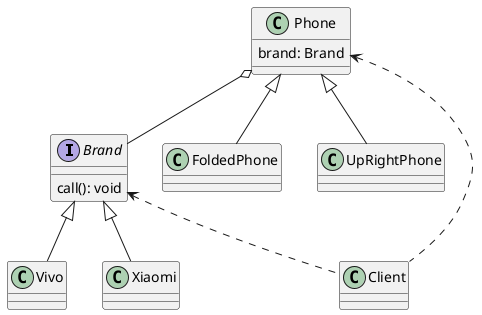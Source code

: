 @startuml
interface Brand{
call(): void
}
class Vivo
class Xiaomi
class Phone{
brand: Brand
}
class FoldedPhone
class UpRightPhone
class Client

Brand <|-- Vivo
Brand <|-- Xiaomi
Phone o-- Brand
Phone <|-- FoldedPhone
Phone <|-- UpRightPhone
Phone <.. Client
Brand <.. Client
@enduml